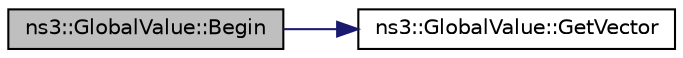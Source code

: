 digraph "ns3::GlobalValue::Begin"
{
 // LATEX_PDF_SIZE
  edge [fontname="Helvetica",fontsize="10",labelfontname="Helvetica",labelfontsize="10"];
  node [fontname="Helvetica",fontsize="10",shape=record];
  rankdir="LR";
  Node1 [label="ns3::GlobalValue::Begin",height=0.2,width=0.4,color="black", fillcolor="grey75", style="filled", fontcolor="black",tooltip="The Begin iterator."];
  Node1 -> Node2 [color="midnightblue",fontsize="10",style="solid",fontname="Helvetica"];
  Node2 [label="ns3::GlobalValue::GetVector",height=0.2,width=0.4,color="black", fillcolor="white", style="filled",URL="$classns3_1_1_global_value.html#a69fde3a69c812df719c42b4e2ebde77e",tooltip="Get the static vector of all GlobalValues."];
}
